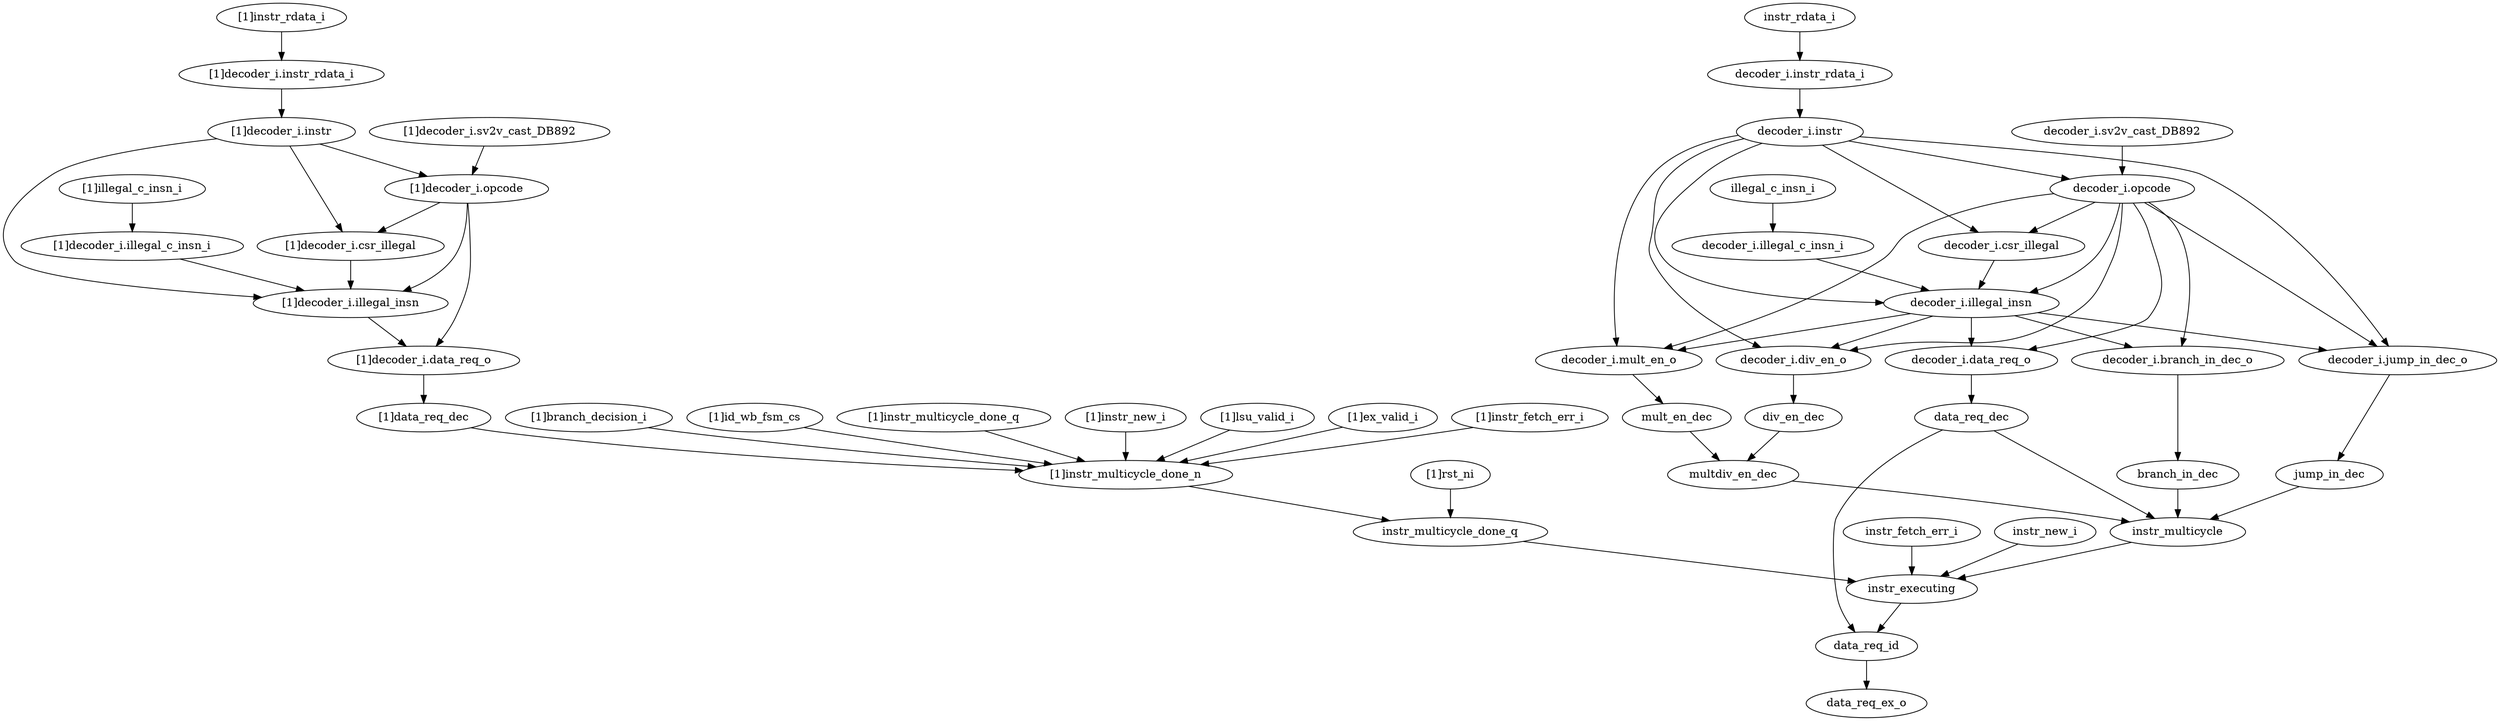 strict digraph "" {
	data_req_dec	 [complexity=15,
		importance=0.0141499014699,
		rank=0.000943326764663];
	data_req_id	 [complexity=2,
		importance=0.00458567536145,
		rank=0.00229283768072];
	data_req_dec -> data_req_id;
	instr_multicycle	 [complexity=10,
		importance=0.0118000475938,
		rank=0.00118000475938];
	data_req_dec -> instr_multicycle;
	"decoder_i.illegal_c_insn_i"	 [complexity=17,
		importance=0.0217557947813,
		rank=0.00127975263419];
	"decoder_i.illegal_insn"	 [complexity=16,
		importance=0.0195118339088,
		rank=0.0012194896193];
	"decoder_i.illegal_c_insn_i" -> "decoder_i.illegal_insn";
	instr_multicycle_done_q	 [complexity=10,
		importance=0.0121390486928,
		rank=0.00121390486928];
	instr_executing	 [complexity=5,
		importance=0.00862536350921,
		rank=0.00172507270184];
	instr_multicycle_done_q -> instr_executing;
	"[1]decoder_i.instr_rdata_i"	 [complexity=25,
		importance=0.0473690680444,
		rank=0.00189476272178];
	"[1]decoder_i.instr"	 [complexity=23,
		importance=0.0454991062629,
		rank=0.00197822201143];
	"[1]decoder_i.instr_rdata_i" -> "[1]decoder_i.instr";
	data_req_ex_o	 [complexity=0,
		importance=0.00252574459851,
		rank=0.0];
	data_req_id -> data_req_ex_o;
	"[1]branch_decision_i"	 [complexity=14,
		importance=0.0172946352124,
		rank=0.0012353310866];
	"[1]instr_multicycle_done_n"	 [complexity=12,
		importance=0.015798672522,
		rank=0.0013165560435];
	"[1]branch_decision_i" -> "[1]instr_multicycle_done_n";
	multdiv_en_dec	 [complexity=15,
		importance=0.0144785085057,
		rank=0.000965233900383];
	multdiv_en_dec -> instr_multicycle;
	"decoder_i.data_req_o"	 [complexity=15,
		importance=0.0158576062078,
		rank=0.00105717374719];
	"decoder_i.data_req_o" -> data_req_dec;
	"decoder_i.instr"	 [complexity=22,
		importance=0.0256974860515,
		rank=0.0011680675478];
	"decoder_i.jump_in_dec_o"	 [complexity=15,
		importance=0.015846273452,
		rank=0.00105641823014];
	"decoder_i.instr" -> "decoder_i.jump_in_dec_o";
	"decoder_i.opcode"	 [complexity=19,
		importance=0.0232665554814,
		rank=0.00122455555165];
	"decoder_i.instr" -> "decoder_i.opcode";
	"decoder_i.csr_illegal"	 [complexity=18,
		importance=0.0210186225577,
		rank=0.0011677012532];
	"decoder_i.instr" -> "decoder_i.csr_illegal";
	"decoder_i.div_en_o"	 [complexity=18,
		importance=0.0185816300259,
		rank=0.00103231277922];
	"decoder_i.instr" -> "decoder_i.div_en_o";
	"decoder_i.mult_en_o"	 [complexity=18,
		importance=0.0185816300259,
		rank=0.00103231277922];
	"decoder_i.instr" -> "decoder_i.mult_en_o";
	"decoder_i.instr" -> "decoder_i.illegal_insn";
	instr_multicycle -> instr_executing;
	"[1]instr_multicycle_done_n" -> instr_multicycle_done_q;
	"decoder_i.instr_rdata_i"	 [complexity=24,
		importance=0.0275674478329,
		rank=0.00114864365971];
	"decoder_i.instr_rdata_i" -> "decoder_i.instr";
	"[1]id_wb_fsm_cs"	 [complexity=13,
		importance=0.0987357880075,
		rank=0.00759506061596];
	"[1]id_wb_fsm_cs" -> "[1]instr_multicycle_done_n";
	instr_fetch_err_i	 [complexity=10,
		importance=0.0101213261996,
		rank=0.00101213261996];
	instr_fetch_err_i -> instr_executing;
	jump_in_dec	 [complexity=15,
		importance=0.0141461240867,
		rank=0.000943074939111];
	"decoder_i.jump_in_dec_o" -> jump_in_dec;
	"[1]decoder_i.opcode"	 [complexity=20,
		importance=0.0430681756928,
		rank=0.00215340878464];
	"[1]decoder_i.data_req_o"	 [complexity=16,
		importance=0.035654903658,
		rank=0.00222843147862];
	"[1]decoder_i.opcode" -> "[1]decoder_i.data_req_o";
	"[1]decoder_i.illegal_insn"	 [complexity=17,
		importance=0.0393134541203,
		rank=0.00231255612472];
	"[1]decoder_i.opcode" -> "[1]decoder_i.illegal_insn";
	"[1]decoder_i.csr_illegal"	 [complexity=19,
		importance=0.0408202427691,
		rank=0.00214843382995];
	"[1]decoder_i.opcode" -> "[1]decoder_i.csr_illegal";
	"decoder_i.opcode" -> "decoder_i.data_req_o";
	"decoder_i.opcode" -> "decoder_i.jump_in_dec_o";
	"decoder_i.opcode" -> "decoder_i.csr_illegal";
	"decoder_i.opcode" -> "decoder_i.div_en_o";
	"decoder_i.opcode" -> "decoder_i.mult_en_o";
	"decoder_i.branch_in_dec_o"	 [complexity=15,
		importance=0.0158532834465,
		rank=0.0010568855631];
	"decoder_i.opcode" -> "decoder_i.branch_in_dec_o";
	"decoder_i.opcode" -> "decoder_i.illegal_insn";
	"[1]data_req_dec"	 [complexity=16,
		importance=0.0339471989201,
		rank=0.0021216999325];
	"[1]decoder_i.data_req_o" -> "[1]data_req_dec";
	"[1]instr_multicycle_done_q"	 [complexity=14,
		importance=0.0193123577055,
		rank=0.00137945412182];
	"[1]instr_multicycle_done_q" -> "[1]instr_multicycle_done_n";
	jump_in_dec -> instr_multicycle;
	"decoder_i.csr_illegal" -> "decoder_i.illegal_insn";
	"[1]instr_rdata_i"	 [complexity=25,
		importance=0.0488650307348,
		rank=0.00195460122939];
	"[1]instr_rdata_i" -> "[1]decoder_i.instr_rdata_i";
	mult_en_dec	 [complexity=18,
		importance=0.0168435518088,
		rank=0.000935752878266];
	mult_en_dec -> multdiv_en_dec;
	"[1]instr_new_i"	 [complexity=14,
		importance=0.0804893253003,
		rank=0.00574923752145];
	"[1]instr_new_i" -> "[1]instr_multicycle_done_n";
	"[1]rst_ni"	 [complexity=11,
		importance=0.0257740600759,
		rank=0.00234309637054];
	"[1]rst_ni" -> instr_multicycle_done_q;
	"[1]illegal_c_insn_i"	 [complexity=18,
		importance=0.0430533776832,
		rank=0.00239185431573];
	"[1]decoder_i.illegal_c_insn_i"	 [complexity=18,
		importance=0.0415574149928,
		rank=0.00230874527738];
	"[1]illegal_c_insn_i" -> "[1]decoder_i.illegal_c_insn_i";
	"decoder_i.sv2v_cast_DB892"	 [complexity=22,
		importance=0.0247625181718,
		rank=0.00112556900781];
	"decoder_i.sv2v_cast_DB892" -> "decoder_i.opcode";
	div_en_dec	 [complexity=18,
		importance=0.0168435518088,
		rank=0.000935752878266];
	"decoder_i.div_en_o" -> div_en_dec;
	"[1]decoder_i.sv2v_cast_DB892"	 [complexity=23,
		importance=0.0445641383833,
		rank=0.00193757123406];
	"[1]decoder_i.sv2v_cast_DB892" -> "[1]decoder_i.opcode";
	"[1]lsu_valid_i"	 [complexity=16,
		importance=0.0172946352124,
		rank=0.00108091470078];
	"[1]lsu_valid_i" -> "[1]instr_multicycle_done_n";
	instr_new_i	 [complexity=10,
		importance=0.0101213261996,
		rank=0.00101213261996];
	instr_new_i -> instr_executing;
	"decoder_i.mult_en_o" -> mult_en_dec;
	"[1]ex_valid_i"	 [complexity=16,
		importance=0.0172946352124,
		rank=0.00108091470078];
	"[1]ex_valid_i" -> "[1]instr_multicycle_done_n";
	branch_in_dec	 [complexity=15,
		importance=0.0141484605646,
		rank=0.000943230704304];
	"decoder_i.branch_in_dec_o" -> branch_in_dec;
	"[1]data_req_dec" -> "[1]instr_multicycle_done_n";
	"[1]decoder_i.illegal_c_insn_i" -> "[1]decoder_i.illegal_insn";
	instr_executing -> data_req_id;
	"[1]decoder_i.illegal_insn" -> "[1]decoder_i.data_req_o";
	instr_rdata_i	 [complexity=24,
		importance=0.0290634105234,
		rank=0.00121097543847];
	instr_rdata_i -> "decoder_i.instr_rdata_i";
	illegal_c_insn_i	 [complexity=17,
		importance=0.0232517574717,
		rank=0.00136775043951];
	illegal_c_insn_i -> "decoder_i.illegal_c_insn_i";
	div_en_dec -> multdiv_en_dec;
	"[1]decoder_i.instr" -> "[1]decoder_i.opcode";
	"[1]decoder_i.instr" -> "[1]decoder_i.illegal_insn";
	"[1]decoder_i.instr" -> "[1]decoder_i.csr_illegal";
	"[1]decoder_i.csr_illegal" -> "[1]decoder_i.illegal_insn";
	"[1]instr_fetch_err_i"	 [complexity=14,
		importance=0.0804893253003,
		rank=0.00574923752145];
	"[1]instr_fetch_err_i" -> "[1]instr_multicycle_done_n";
	branch_in_dec -> instr_multicycle;
	"decoder_i.illegal_insn" -> "decoder_i.data_req_o";
	"decoder_i.illegal_insn" -> "decoder_i.jump_in_dec_o";
	"decoder_i.illegal_insn" -> "decoder_i.div_en_o";
	"decoder_i.illegal_insn" -> "decoder_i.mult_en_o";
	"decoder_i.illegal_insn" -> "decoder_i.branch_in_dec_o";
}
